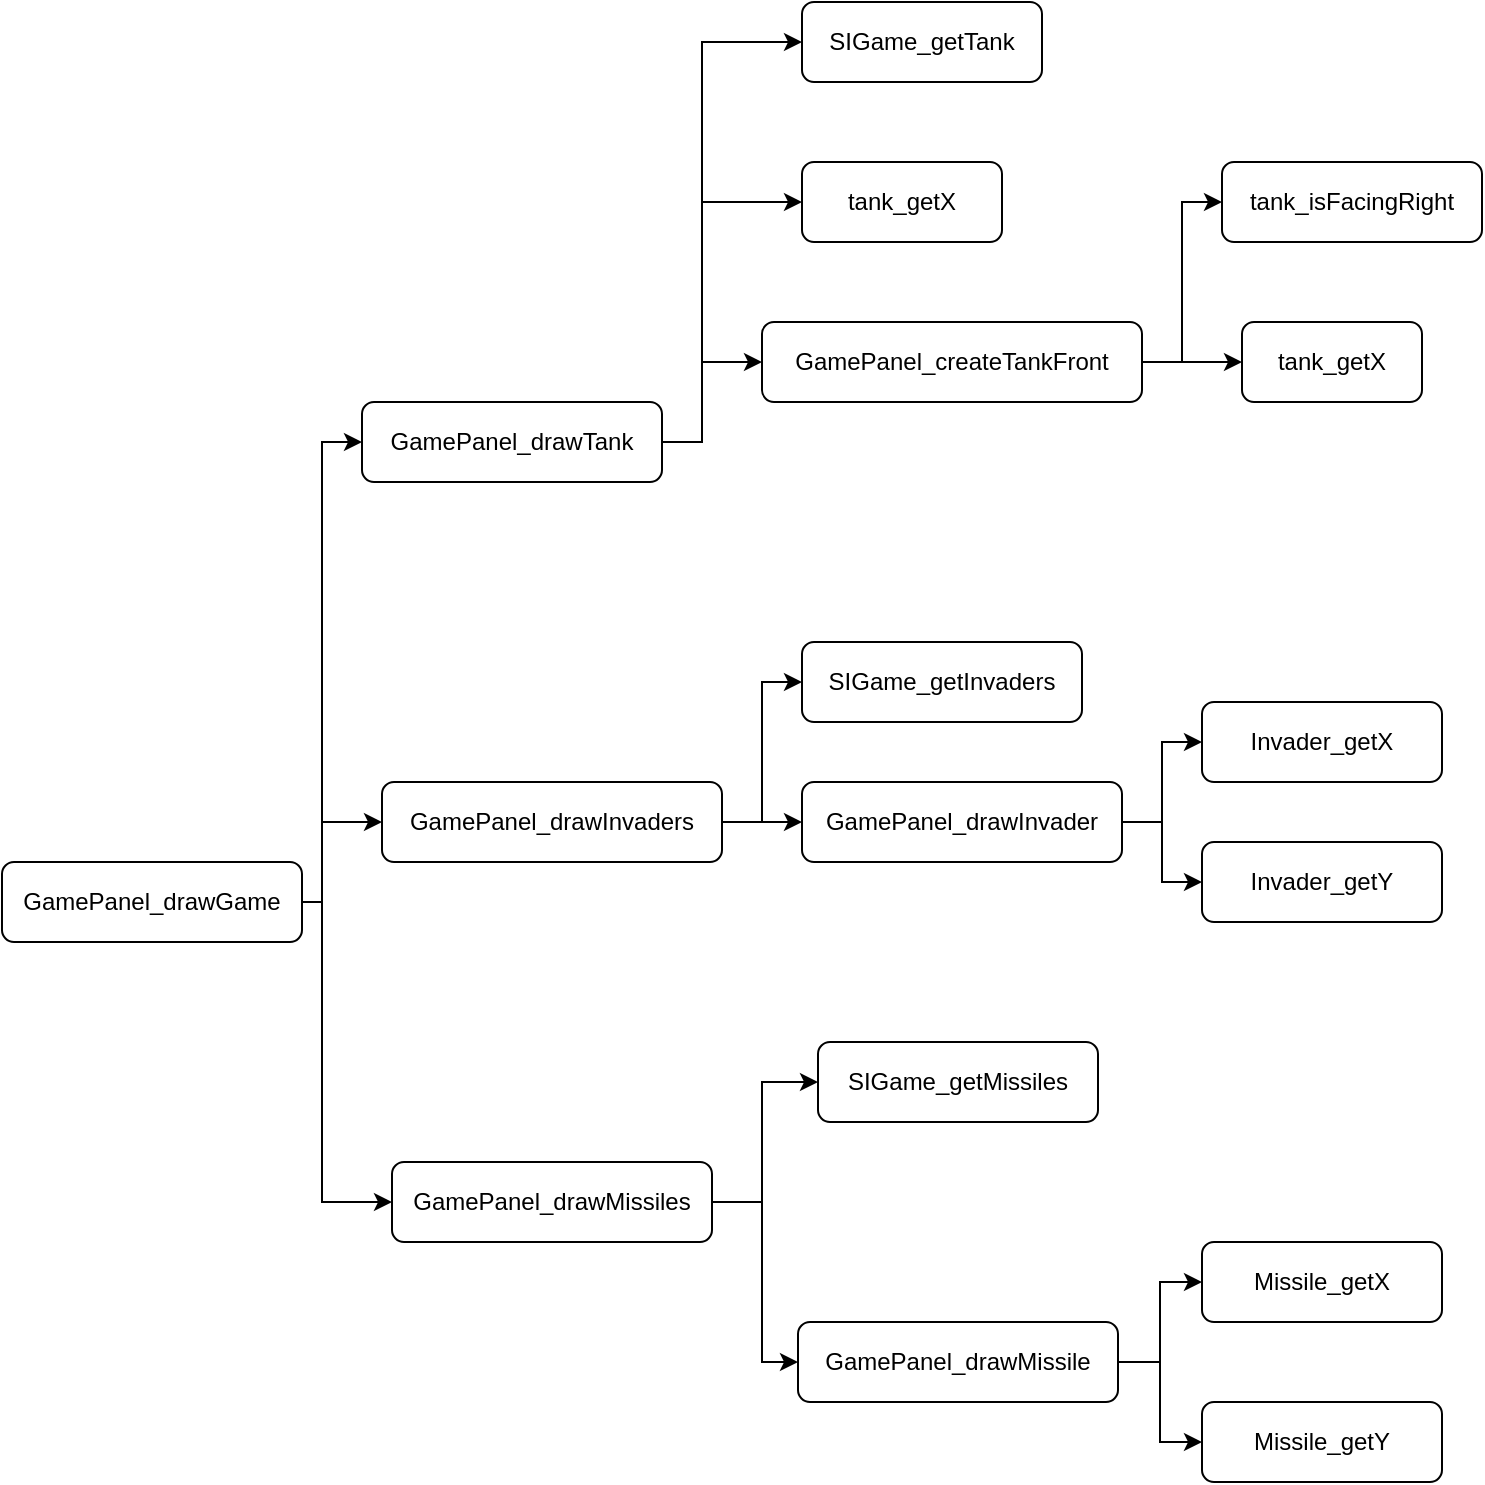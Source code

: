 <mxfile version="21.7.2" type="github">
  <diagram name="Page-1" id="oOuxLkeFJIO4LKzzZFgl">
    <mxGraphModel dx="719" dy="1011" grid="1" gridSize="10" guides="1" tooltips="1" connect="1" arrows="1" fold="1" page="1" pageScale="1" pageWidth="1169" pageHeight="1654" math="0" shadow="0">
      <root>
        <mxCell id="0" />
        <mxCell id="1" parent="0" />
        <mxCell id="6VtoVTWm_dUslKnnY2PT-7" style="edgeStyle=orthogonalEdgeStyle;rounded=0;orthogonalLoop=1;jettySize=auto;html=1;exitX=1;exitY=0.5;exitDx=0;exitDy=0;entryX=0;entryY=0.5;entryDx=0;entryDy=0;" edge="1" parent="1" source="6VtoVTWm_dUslKnnY2PT-1" target="6VtoVTWm_dUslKnnY2PT-2">
          <mxGeometry relative="1" as="geometry">
            <Array as="points">
              <mxPoint x="170" y="490" />
              <mxPoint x="170" y="260" />
            </Array>
          </mxGeometry>
        </mxCell>
        <mxCell id="6VtoVTWm_dUslKnnY2PT-18" style="edgeStyle=orthogonalEdgeStyle;rounded=0;orthogonalLoop=1;jettySize=auto;html=1;exitX=1;exitY=0.5;exitDx=0;exitDy=0;entryX=0;entryY=0.5;entryDx=0;entryDy=0;" edge="1" parent="1" source="6VtoVTWm_dUslKnnY2PT-1" target="6VtoVTWm_dUslKnnY2PT-15">
          <mxGeometry relative="1" as="geometry">
            <Array as="points">
              <mxPoint x="170" y="490" />
              <mxPoint x="170" y="450" />
            </Array>
          </mxGeometry>
        </mxCell>
        <mxCell id="6VtoVTWm_dUslKnnY2PT-28" style="edgeStyle=orthogonalEdgeStyle;rounded=0;orthogonalLoop=1;jettySize=auto;html=1;exitX=1;exitY=0.5;exitDx=0;exitDy=0;entryX=0;entryY=0.5;entryDx=0;entryDy=0;" edge="1" parent="1" source="6VtoVTWm_dUslKnnY2PT-1" target="6VtoVTWm_dUslKnnY2PT-27">
          <mxGeometry relative="1" as="geometry">
            <Array as="points">
              <mxPoint x="170" y="490" />
              <mxPoint x="170" y="640" />
            </Array>
          </mxGeometry>
        </mxCell>
        <mxCell id="6VtoVTWm_dUslKnnY2PT-1" value="GamePanel_drawGame" style="rounded=1;whiteSpace=wrap;html=1;" vertex="1" parent="1">
          <mxGeometry x="10" y="470" width="150" height="40" as="geometry" />
        </mxCell>
        <mxCell id="6VtoVTWm_dUslKnnY2PT-8" style="edgeStyle=orthogonalEdgeStyle;rounded=0;orthogonalLoop=1;jettySize=auto;html=1;exitX=1;exitY=0.5;exitDx=0;exitDy=0;entryX=0;entryY=0.5;entryDx=0;entryDy=0;" edge="1" parent="1" source="6VtoVTWm_dUslKnnY2PT-2" target="6VtoVTWm_dUslKnnY2PT-3">
          <mxGeometry relative="1" as="geometry">
            <Array as="points">
              <mxPoint x="360" y="260" />
              <mxPoint x="360" y="60" />
            </Array>
          </mxGeometry>
        </mxCell>
        <mxCell id="6VtoVTWm_dUslKnnY2PT-9" style="edgeStyle=orthogonalEdgeStyle;rounded=0;orthogonalLoop=1;jettySize=auto;html=1;exitX=1;exitY=0.5;exitDx=0;exitDy=0;entryX=0;entryY=0.5;entryDx=0;entryDy=0;" edge="1" parent="1" source="6VtoVTWm_dUslKnnY2PT-2" target="6VtoVTWm_dUslKnnY2PT-4">
          <mxGeometry relative="1" as="geometry">
            <Array as="points">
              <mxPoint x="360" y="260" />
              <mxPoint x="360" y="140" />
            </Array>
          </mxGeometry>
        </mxCell>
        <mxCell id="6VtoVTWm_dUslKnnY2PT-10" style="edgeStyle=orthogonalEdgeStyle;rounded=0;orthogonalLoop=1;jettySize=auto;html=1;exitX=1;exitY=0.5;exitDx=0;exitDy=0;entryX=0;entryY=0.5;entryDx=0;entryDy=0;" edge="1" parent="1" source="6VtoVTWm_dUslKnnY2PT-2" target="6VtoVTWm_dUslKnnY2PT-5">
          <mxGeometry relative="1" as="geometry">
            <Array as="points">
              <mxPoint x="360" y="260" />
              <mxPoint x="360" y="220" />
            </Array>
          </mxGeometry>
        </mxCell>
        <mxCell id="6VtoVTWm_dUslKnnY2PT-2" value="GamePanel_drawTank" style="rounded=1;whiteSpace=wrap;html=1;" vertex="1" parent="1">
          <mxGeometry x="190" y="240" width="150" height="40" as="geometry" />
        </mxCell>
        <mxCell id="6VtoVTWm_dUslKnnY2PT-3" value="SIGame_getTank" style="rounded=1;whiteSpace=wrap;html=1;" vertex="1" parent="1">
          <mxGeometry x="410" y="40" width="120" height="40" as="geometry" />
        </mxCell>
        <mxCell id="6VtoVTWm_dUslKnnY2PT-4" value="tank_getX" style="rounded=1;whiteSpace=wrap;html=1;" vertex="1" parent="1">
          <mxGeometry x="410" y="120" width="100" height="40" as="geometry" />
        </mxCell>
        <mxCell id="6VtoVTWm_dUslKnnY2PT-13" style="edgeStyle=orthogonalEdgeStyle;rounded=0;orthogonalLoop=1;jettySize=auto;html=1;exitX=1;exitY=0.5;exitDx=0;exitDy=0;entryX=0;entryY=0.5;entryDx=0;entryDy=0;" edge="1" parent="1" source="6VtoVTWm_dUslKnnY2PT-5" target="6VtoVTWm_dUslKnnY2PT-6">
          <mxGeometry relative="1" as="geometry" />
        </mxCell>
        <mxCell id="6VtoVTWm_dUslKnnY2PT-14" style="edgeStyle=orthogonalEdgeStyle;rounded=0;orthogonalLoop=1;jettySize=auto;html=1;exitX=1;exitY=0.5;exitDx=0;exitDy=0;entryX=0;entryY=0.5;entryDx=0;entryDy=0;" edge="1" parent="1" source="6VtoVTWm_dUslKnnY2PT-5" target="6VtoVTWm_dUslKnnY2PT-12">
          <mxGeometry relative="1" as="geometry" />
        </mxCell>
        <mxCell id="6VtoVTWm_dUslKnnY2PT-5" value="GamePanel_createTankFront" style="rounded=1;whiteSpace=wrap;html=1;" vertex="1" parent="1">
          <mxGeometry x="390" y="200" width="190" height="40" as="geometry" />
        </mxCell>
        <mxCell id="6VtoVTWm_dUslKnnY2PT-6" value="tank_isFacingRight" style="rounded=1;whiteSpace=wrap;html=1;" vertex="1" parent="1">
          <mxGeometry x="620" y="120" width="130" height="40" as="geometry" />
        </mxCell>
        <mxCell id="6VtoVTWm_dUslKnnY2PT-12" value="tank_getX" style="rounded=1;whiteSpace=wrap;html=1;" vertex="1" parent="1">
          <mxGeometry x="630" y="200" width="90" height="40" as="geometry" />
        </mxCell>
        <mxCell id="6VtoVTWm_dUslKnnY2PT-25" style="edgeStyle=orthogonalEdgeStyle;rounded=0;orthogonalLoop=1;jettySize=auto;html=1;exitX=1;exitY=0.5;exitDx=0;exitDy=0;entryX=0;entryY=0.5;entryDx=0;entryDy=0;" edge="1" parent="1" source="6VtoVTWm_dUslKnnY2PT-15" target="6VtoVTWm_dUslKnnY2PT-19">
          <mxGeometry relative="1" as="geometry" />
        </mxCell>
        <mxCell id="6VtoVTWm_dUslKnnY2PT-26" style="edgeStyle=orthogonalEdgeStyle;rounded=0;orthogonalLoop=1;jettySize=auto;html=1;exitX=1;exitY=0.5;exitDx=0;exitDy=0;entryX=0;entryY=0.5;entryDx=0;entryDy=0;" edge="1" parent="1" source="6VtoVTWm_dUslKnnY2PT-15" target="6VtoVTWm_dUslKnnY2PT-20">
          <mxGeometry relative="1" as="geometry" />
        </mxCell>
        <mxCell id="6VtoVTWm_dUslKnnY2PT-15" value="GamePanel_drawInvaders" style="rounded=1;whiteSpace=wrap;html=1;" vertex="1" parent="1">
          <mxGeometry x="200" y="430" width="170" height="40" as="geometry" />
        </mxCell>
        <mxCell id="6VtoVTWm_dUslKnnY2PT-19" value="SIGame_getInvaders" style="rounded=1;whiteSpace=wrap;html=1;" vertex="1" parent="1">
          <mxGeometry x="410" y="360" width="140" height="40" as="geometry" />
        </mxCell>
        <mxCell id="6VtoVTWm_dUslKnnY2PT-23" style="edgeStyle=orthogonalEdgeStyle;rounded=0;orthogonalLoop=1;jettySize=auto;html=1;exitX=1;exitY=0.5;exitDx=0;exitDy=0;entryX=0;entryY=0.5;entryDx=0;entryDy=0;" edge="1" parent="1" source="6VtoVTWm_dUslKnnY2PT-20" target="6VtoVTWm_dUslKnnY2PT-21">
          <mxGeometry relative="1" as="geometry" />
        </mxCell>
        <mxCell id="6VtoVTWm_dUslKnnY2PT-24" style="edgeStyle=orthogonalEdgeStyle;rounded=0;orthogonalLoop=1;jettySize=auto;html=1;exitX=1;exitY=0.5;exitDx=0;exitDy=0;entryX=0;entryY=0.5;entryDx=0;entryDy=0;" edge="1" parent="1" source="6VtoVTWm_dUslKnnY2PT-20" target="6VtoVTWm_dUslKnnY2PT-22">
          <mxGeometry relative="1" as="geometry" />
        </mxCell>
        <mxCell id="6VtoVTWm_dUslKnnY2PT-20" value="GamePanel_drawInvader" style="rounded=1;whiteSpace=wrap;html=1;" vertex="1" parent="1">
          <mxGeometry x="410" y="430" width="160" height="40" as="geometry" />
        </mxCell>
        <mxCell id="6VtoVTWm_dUslKnnY2PT-21" value="Invader_getY" style="rounded=1;whiteSpace=wrap;html=1;" vertex="1" parent="1">
          <mxGeometry x="610" y="460" width="120" height="40" as="geometry" />
        </mxCell>
        <mxCell id="6VtoVTWm_dUslKnnY2PT-22" value="Invader_getX" style="rounded=1;whiteSpace=wrap;html=1;" vertex="1" parent="1">
          <mxGeometry x="610" y="390" width="120" height="40" as="geometry" />
        </mxCell>
        <mxCell id="6VtoVTWm_dUslKnnY2PT-34" style="edgeStyle=orthogonalEdgeStyle;rounded=0;orthogonalLoop=1;jettySize=auto;html=1;exitX=1;exitY=0.5;exitDx=0;exitDy=0;entryX=0;entryY=0.5;entryDx=0;entryDy=0;" edge="1" parent="1" source="6VtoVTWm_dUslKnnY2PT-27" target="6VtoVTWm_dUslKnnY2PT-29">
          <mxGeometry relative="1" as="geometry">
            <Array as="points">
              <mxPoint x="390" y="640" />
              <mxPoint x="390" y="580" />
            </Array>
          </mxGeometry>
        </mxCell>
        <mxCell id="6VtoVTWm_dUslKnnY2PT-35" style="edgeStyle=orthogonalEdgeStyle;rounded=0;orthogonalLoop=1;jettySize=auto;html=1;exitX=1;exitY=0.5;exitDx=0;exitDy=0;entryX=0;entryY=0.5;entryDx=0;entryDy=0;" edge="1" parent="1" source="6VtoVTWm_dUslKnnY2PT-27" target="6VtoVTWm_dUslKnnY2PT-31">
          <mxGeometry relative="1" as="geometry">
            <Array as="points">
              <mxPoint x="390" y="640" />
              <mxPoint x="390" y="720" />
            </Array>
          </mxGeometry>
        </mxCell>
        <mxCell id="6VtoVTWm_dUslKnnY2PT-27" value="GamePanel_drawMissiles" style="rounded=1;whiteSpace=wrap;html=1;" vertex="1" parent="1">
          <mxGeometry x="205" y="620" width="160" height="40" as="geometry" />
        </mxCell>
        <mxCell id="6VtoVTWm_dUslKnnY2PT-29" value="SIGame_getMissiles" style="rounded=1;whiteSpace=wrap;html=1;" vertex="1" parent="1">
          <mxGeometry x="418" y="560" width="140" height="40" as="geometry" />
        </mxCell>
        <mxCell id="6VtoVTWm_dUslKnnY2PT-36" style="edgeStyle=orthogonalEdgeStyle;rounded=0;orthogonalLoop=1;jettySize=auto;html=1;exitX=1;exitY=0.5;exitDx=0;exitDy=0;entryX=0;entryY=0.5;entryDx=0;entryDy=0;" edge="1" parent="1" source="6VtoVTWm_dUslKnnY2PT-31" target="6VtoVTWm_dUslKnnY2PT-32">
          <mxGeometry relative="1" as="geometry" />
        </mxCell>
        <mxCell id="6VtoVTWm_dUslKnnY2PT-37" style="edgeStyle=orthogonalEdgeStyle;rounded=0;orthogonalLoop=1;jettySize=auto;html=1;exitX=1;exitY=0.5;exitDx=0;exitDy=0;entryX=0;entryY=0.5;entryDx=0;entryDy=0;" edge="1" parent="1" source="6VtoVTWm_dUslKnnY2PT-31" target="6VtoVTWm_dUslKnnY2PT-33">
          <mxGeometry relative="1" as="geometry" />
        </mxCell>
        <mxCell id="6VtoVTWm_dUslKnnY2PT-31" value="GamePanel_drawMissile" style="rounded=1;whiteSpace=wrap;html=1;" vertex="1" parent="1">
          <mxGeometry x="408" y="700" width="160" height="40" as="geometry" />
        </mxCell>
        <mxCell id="6VtoVTWm_dUslKnnY2PT-32" value="Missile_getX" style="rounded=1;whiteSpace=wrap;html=1;" vertex="1" parent="1">
          <mxGeometry x="610" y="660" width="120" height="40" as="geometry" />
        </mxCell>
        <mxCell id="6VtoVTWm_dUslKnnY2PT-33" value="Missile_getY" style="rounded=1;whiteSpace=wrap;html=1;" vertex="1" parent="1">
          <mxGeometry x="610" y="740" width="120" height="40" as="geometry" />
        </mxCell>
      </root>
    </mxGraphModel>
  </diagram>
</mxfile>
